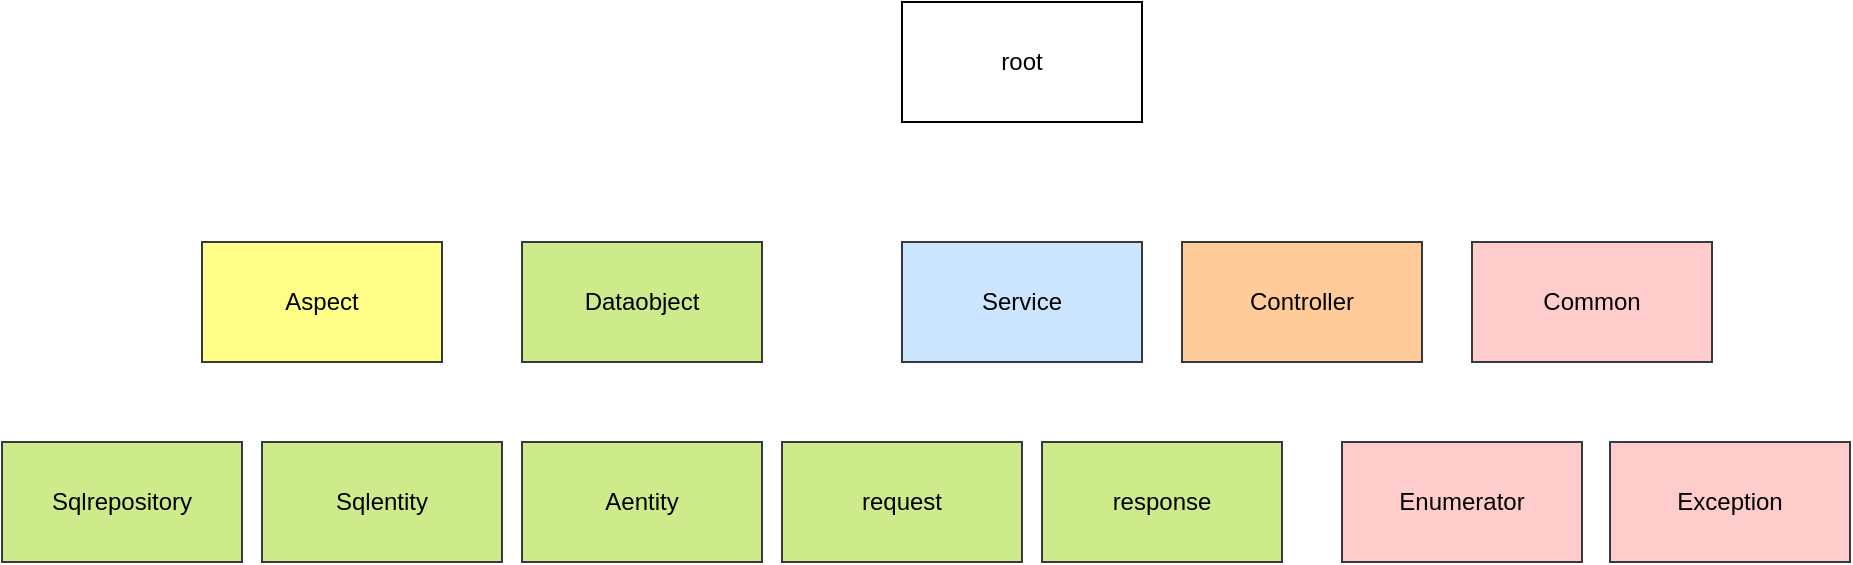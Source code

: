 <mxfile version="18.1.3" type="device"><diagram id="3iUcILr0lKL041tlQ7KF" name="Page-1"><mxGraphModel dx="2249" dy="762" grid="1" gridSize="10" guides="1" tooltips="1" connect="1" arrows="1" fold="1" page="1" pageScale="1" pageWidth="827" pageHeight="1169" math="0" shadow="0"><root><mxCell id="0"/><mxCell id="1" parent="0"/><mxCell id="CzxSb41bBZ4kEfhVDYP_-5" style="edgeStyle=orthogonalEdgeStyle;rounded=0;orthogonalLoop=1;jettySize=auto;html=1;strokeColor=#FFFFFF;" edge="1" parent="1" source="CzxSb41bBZ4kEfhVDYP_-1" target="CzxSb41bBZ4kEfhVDYP_-2"><mxGeometry relative="1" as="geometry"/></mxCell><mxCell id="CzxSb41bBZ4kEfhVDYP_-6" style="edgeStyle=orthogonalEdgeStyle;rounded=0;orthogonalLoop=1;jettySize=auto;html=1;strokeColor=#FFFFFF;" edge="1" parent="1" source="CzxSb41bBZ4kEfhVDYP_-1" target="CzxSb41bBZ4kEfhVDYP_-3"><mxGeometry relative="1" as="geometry"><Array as="points"><mxPoint x="120" y="220"/><mxPoint x="260" y="220"/></Array></mxGeometry></mxCell><mxCell id="CzxSb41bBZ4kEfhVDYP_-7" style="edgeStyle=orthogonalEdgeStyle;rounded=0;orthogonalLoop=1;jettySize=auto;html=1;strokeColor=#FFFFFF;" edge="1" parent="1" source="CzxSb41bBZ4kEfhVDYP_-1" target="CzxSb41bBZ4kEfhVDYP_-4"><mxGeometry relative="1" as="geometry"><Array as="points"><mxPoint x="120" y="220"/><mxPoint x="-70" y="220"/></Array></mxGeometry></mxCell><mxCell id="CzxSb41bBZ4kEfhVDYP_-24" style="edgeStyle=orthogonalEdgeStyle;rounded=0;orthogonalLoop=1;jettySize=auto;html=1;strokeColor=#FFFFFF;" edge="1" parent="1" source="CzxSb41bBZ4kEfhVDYP_-1" target="CzxSb41bBZ4kEfhVDYP_-13"><mxGeometry relative="1" as="geometry"><Array as="points"><mxPoint x="120" y="220"/><mxPoint x="405" y="220"/></Array></mxGeometry></mxCell><mxCell id="CzxSb41bBZ4kEfhVDYP_-26" style="edgeStyle=orthogonalEdgeStyle;rounded=0;orthogonalLoop=1;jettySize=auto;html=1;strokeColor=#FFFFFF;" edge="1" parent="1" source="CzxSb41bBZ4kEfhVDYP_-1" target="CzxSb41bBZ4kEfhVDYP_-25"><mxGeometry relative="1" as="geometry"><Array as="points"><mxPoint x="120" y="220"/><mxPoint x="-230" y="220"/></Array></mxGeometry></mxCell><mxCell id="CzxSb41bBZ4kEfhVDYP_-1" value="root" style="rounded=0;whiteSpace=wrap;html=1;strokeColor=#000000;fillColor=default;" vertex="1" parent="1"><mxGeometry x="60" y="140" width="120" height="60" as="geometry"/></mxCell><mxCell id="CzxSb41bBZ4kEfhVDYP_-2" value="Service" style="rounded=0;whiteSpace=wrap;html=1;fillColor=#cce5ff;strokeColor=#36393d;" vertex="1" parent="1"><mxGeometry x="60" y="260" width="120" height="60" as="geometry"/></mxCell><mxCell id="CzxSb41bBZ4kEfhVDYP_-3" value="Controller&lt;span style=&quot;color: rgba(0, 0, 0, 0); font-family: monospace; font-size: 0px; text-align: start;&quot;&gt;%3CmxGraphModel%3E%3Croot%3E%3CmxCell%20id%3D%220%22%2F%3E%3CmxCell%20id%3D%221%22%20parent%3D%220%22%2F%3E%3CmxCell%20id%3D%222%22%20value%3D%22Service%22%20style%3D%22rounded%3D0%3BwhiteSpace%3Dwrap%3Bhtml%3D1%3B%22%20vertex%3D%221%22%20parent%3D%221%22%3E%3CmxGeometry%20x%3D%22410%22%20y%3D%22210%22%20width%3D%22120%22%20height%3D%2260%22%20as%3D%22geometry%22%2F%3E%3C%2FmxCell%3E%3C%2Froot%3E%3C%2FmxGraphModel%3E&lt;/span&gt;" style="rounded=0;whiteSpace=wrap;html=1;fillColor=#ffcc99;strokeColor=#36393d;" vertex="1" parent="1"><mxGeometry x="200" y="260" width="120" height="60" as="geometry"/></mxCell><mxCell id="CzxSb41bBZ4kEfhVDYP_-17" style="edgeStyle=orthogonalEdgeStyle;rounded=0;orthogonalLoop=1;jettySize=auto;html=1;strokeColor=#FFFFFF;" edge="1" parent="1" source="CzxSb41bBZ4kEfhVDYP_-4" target="CzxSb41bBZ4kEfhVDYP_-8"><mxGeometry relative="1" as="geometry"/></mxCell><mxCell id="CzxSb41bBZ4kEfhVDYP_-18" style="edgeStyle=orthogonalEdgeStyle;rounded=0;orthogonalLoop=1;jettySize=auto;html=1;strokeColor=#FFFFFF;" edge="1" parent="1" source="CzxSb41bBZ4kEfhVDYP_-4" target="CzxSb41bBZ4kEfhVDYP_-11"><mxGeometry relative="1" as="geometry"><Array as="points"><mxPoint x="-70" y="340"/><mxPoint x="-200" y="340"/></Array></mxGeometry></mxCell><mxCell id="CzxSb41bBZ4kEfhVDYP_-19" style="edgeStyle=orthogonalEdgeStyle;rounded=0;orthogonalLoop=1;jettySize=auto;html=1;strokeColor=#FFFFFF;" edge="1" parent="1" source="CzxSb41bBZ4kEfhVDYP_-4" target="CzxSb41bBZ4kEfhVDYP_-12"><mxGeometry relative="1" as="geometry"><Array as="points"><mxPoint x="-70" y="340"/><mxPoint x="-330" y="340"/></Array></mxGeometry></mxCell><mxCell id="CzxSb41bBZ4kEfhVDYP_-20" style="edgeStyle=orthogonalEdgeStyle;rounded=0;orthogonalLoop=1;jettySize=auto;html=1;strokeColor=#FFFFFF;" edge="1" parent="1" source="CzxSb41bBZ4kEfhVDYP_-4" target="CzxSb41bBZ4kEfhVDYP_-9"><mxGeometry relative="1" as="geometry"><Array as="points"><mxPoint x="-70" y="340"/><mxPoint x="60" y="340"/></Array></mxGeometry></mxCell><mxCell id="CzxSb41bBZ4kEfhVDYP_-21" style="edgeStyle=orthogonalEdgeStyle;rounded=0;orthogonalLoop=1;jettySize=auto;html=1;strokeColor=#FFFFFF;" edge="1" parent="1" source="CzxSb41bBZ4kEfhVDYP_-4" target="CzxSb41bBZ4kEfhVDYP_-10"><mxGeometry relative="1" as="geometry"><Array as="points"><mxPoint x="-70" y="340"/><mxPoint x="190" y="340"/></Array></mxGeometry></mxCell><mxCell id="CzxSb41bBZ4kEfhVDYP_-4" value="Dataobject" style="rounded=0;whiteSpace=wrap;html=1;fillColor=#cdeb8b;strokeColor=#36393d;" vertex="1" parent="1"><mxGeometry x="-130" y="260" width="120" height="60" as="geometry"/></mxCell><mxCell id="CzxSb41bBZ4kEfhVDYP_-8" value="Aentity" style="rounded=0;whiteSpace=wrap;html=1;fillColor=#cdeb8b;strokeColor=#36393d;" vertex="1" parent="1"><mxGeometry x="-130" y="360" width="120" height="60" as="geometry"/></mxCell><mxCell id="CzxSb41bBZ4kEfhVDYP_-9" value="request" style="rounded=0;whiteSpace=wrap;html=1;fillColor=#cdeb8b;strokeColor=#36393d;" vertex="1" parent="1"><mxGeometry y="360" width="120" height="60" as="geometry"/></mxCell><mxCell id="CzxSb41bBZ4kEfhVDYP_-10" value="response&lt;span style=&quot;color: rgba(0, 0, 0, 0); font-family: monospace; font-size: 0px; text-align: start;&quot;&gt;%3CmxGraphModel%3E%3Croot%3E%3CmxCell%20id%3D%220%22%2F%3E%3CmxCell%20id%3D%221%22%20parent%3D%220%22%2F%3E%3CmxCell%20id%3D%222%22%20value%3D%22request%22%20style%3D%22rounded%3D0%3BwhiteSpace%3Dwrap%3Bhtml%3D1%3B%22%20vertex%3D%221%22%20parent%3D%221%22%3E%3CmxGeometry%20x%3D%22500%22%20y%3D%22360%22%20width%3D%22120%22%20height%3D%2260%22%20as%3D%22geometry%22%2F%3E%3C%2FmxCell%3E%3C%2Froot%3E%3C%2FmxGraphModel%3E&lt;/span&gt;" style="rounded=0;whiteSpace=wrap;html=1;fillColor=#cdeb8b;strokeColor=#36393d;" vertex="1" parent="1"><mxGeometry x="130" y="360" width="120" height="60" as="geometry"/></mxCell><mxCell id="CzxSb41bBZ4kEfhVDYP_-11" value="Sqlentity" style="rounded=0;whiteSpace=wrap;html=1;fillColor=#cdeb8b;strokeColor=#36393d;" vertex="1" parent="1"><mxGeometry x="-260" y="360" width="120" height="60" as="geometry"/></mxCell><mxCell id="CzxSb41bBZ4kEfhVDYP_-12" value="Sqlrepository" style="rounded=0;whiteSpace=wrap;html=1;fillColor=#cdeb8b;strokeColor=#36393d;" vertex="1" parent="1"><mxGeometry x="-390" y="360" width="120" height="60" as="geometry"/></mxCell><mxCell id="CzxSb41bBZ4kEfhVDYP_-22" style="edgeStyle=orthogonalEdgeStyle;rounded=0;orthogonalLoop=1;jettySize=auto;html=1;strokeColor=#FFFFFF;" edge="1" parent="1" source="CzxSb41bBZ4kEfhVDYP_-13" target="CzxSb41bBZ4kEfhVDYP_-14"><mxGeometry relative="1" as="geometry"/></mxCell><mxCell id="CzxSb41bBZ4kEfhVDYP_-23" style="edgeStyle=orthogonalEdgeStyle;rounded=0;orthogonalLoop=1;jettySize=auto;html=1;strokeColor=#FFFFFF;" edge="1" parent="1" source="CzxSb41bBZ4kEfhVDYP_-13" target="CzxSb41bBZ4kEfhVDYP_-16"><mxGeometry relative="1" as="geometry"/></mxCell><mxCell id="CzxSb41bBZ4kEfhVDYP_-13" value="Common" style="rounded=0;whiteSpace=wrap;html=1;fillColor=#ffcccc;strokeColor=#36393d;" vertex="1" parent="1"><mxGeometry x="345" y="260" width="120" height="60" as="geometry"/></mxCell><mxCell id="CzxSb41bBZ4kEfhVDYP_-14" value="Enumerator" style="rounded=0;whiteSpace=wrap;html=1;fillColor=#ffcccc;strokeColor=#36393d;" vertex="1" parent="1"><mxGeometry x="280" y="360" width="120" height="60" as="geometry"/></mxCell><mxCell id="CzxSb41bBZ4kEfhVDYP_-16" value="Exception" style="rounded=0;whiteSpace=wrap;html=1;fillColor=#ffcccc;strokeColor=#36393d;" vertex="1" parent="1"><mxGeometry x="414" y="360" width="120" height="60" as="geometry"/></mxCell><mxCell id="CzxSb41bBZ4kEfhVDYP_-25" value="Aspect" style="rounded=0;whiteSpace=wrap;html=1;fillColor=#ffff88;strokeColor=#36393d;" vertex="1" parent="1"><mxGeometry x="-290" y="260" width="120" height="60" as="geometry"/></mxCell></root></mxGraphModel></diagram></mxfile>